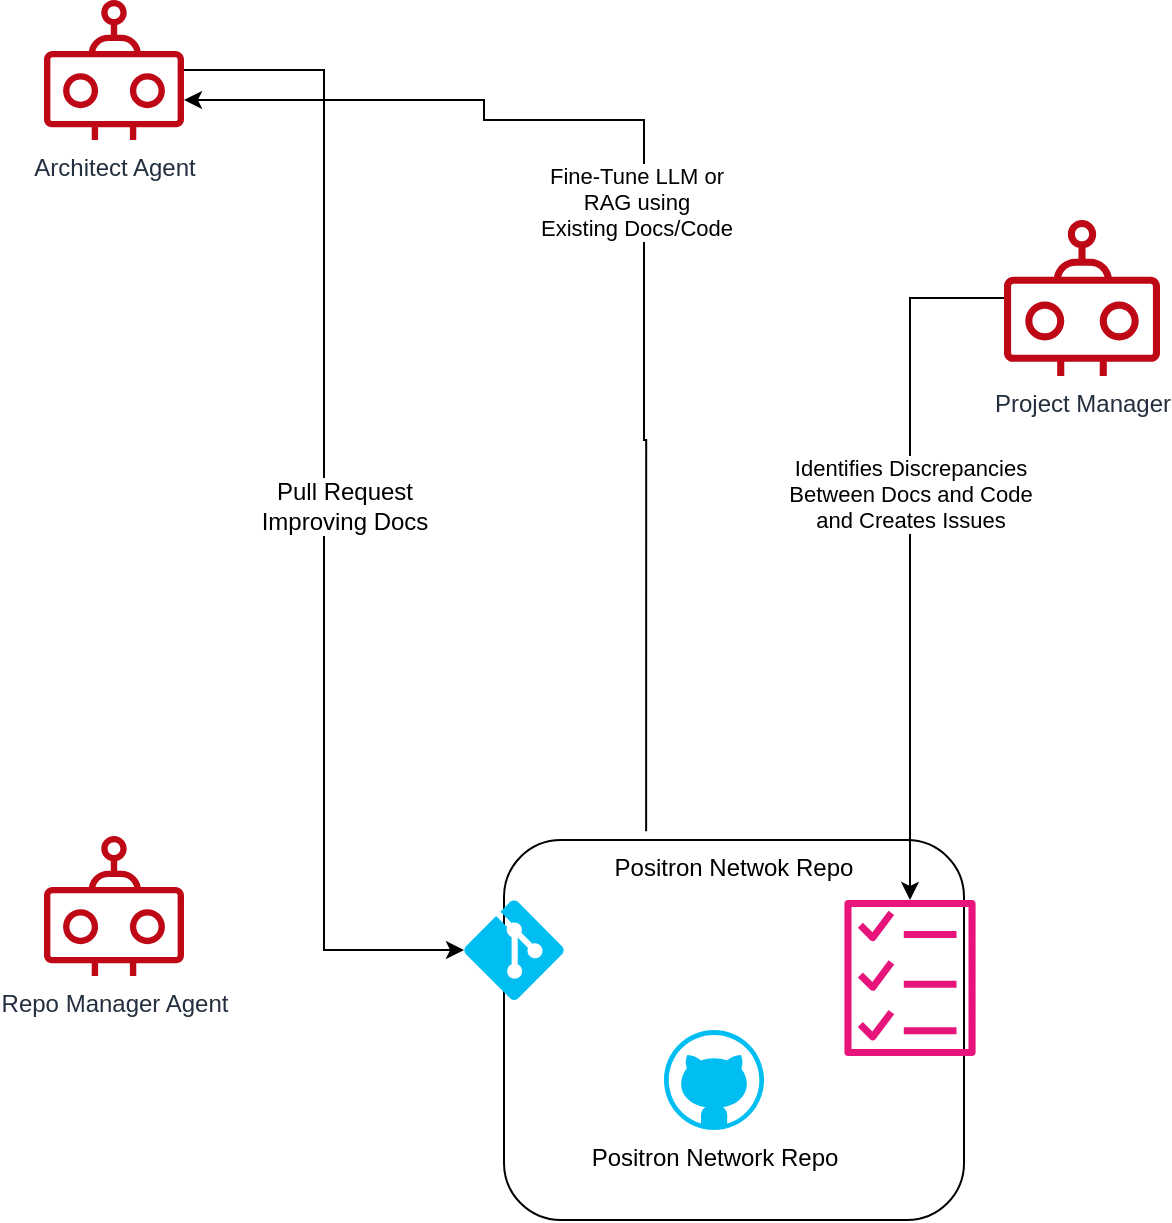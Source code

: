 <mxfile version="22.1.2" type="device">
  <diagram id="fwKmZzDpUcPgBW0NIkbe" name="Page-1">
    <mxGraphModel dx="964" dy="657" grid="1" gridSize="10" guides="1" tooltips="1" connect="1" arrows="1" fold="1" page="1" pageScale="1" pageWidth="850" pageHeight="1100" math="0" shadow="0">
      <root>
        <mxCell id="0" />
        <mxCell id="1" parent="0" />
        <mxCell id="I9ISP0G6ngIsurMLvayH-22" value="Positron Netwok Repo" style="rounded=1;whiteSpace=wrap;html=1;verticalAlign=top;" vertex="1" parent="1">
          <mxGeometry x="270" y="430" width="230" height="190" as="geometry" />
        </mxCell>
        <mxCell id="2" value="&lt;span style=&quot;background-color: rgb(255, 255, 255);&quot;&gt;Architect Agent&lt;br&gt;&lt;br&gt;&lt;/span&gt;" style="sketch=0;outlineConnect=0;fontColor=#232F3E;gradientColor=none;fillColor=#BF0816;strokeColor=none;dashed=0;verticalLabelPosition=bottom;verticalAlign=top;align=center;html=1;fontSize=12;fontStyle=0;aspect=fixed;pointerEvents=1;shape=mxgraph.aws4.waf_bot;" parent="1" vertex="1">
          <mxGeometry x="40" y="10" width="70" height="70" as="geometry" />
        </mxCell>
        <mxCell id="6" style="edgeStyle=orthogonalEdgeStyle;rounded=0;orthogonalLoop=1;jettySize=auto;html=1;exitX=0.309;exitY=-0.023;exitDx=0;exitDy=0;exitPerimeter=0;" parent="1" source="I9ISP0G6ngIsurMLvayH-22" target="2" edge="1">
          <mxGeometry relative="1" as="geometry">
            <Array as="points">
              <mxPoint x="341" y="230" />
              <mxPoint x="340" y="230" />
              <mxPoint x="340" y="70" />
              <mxPoint x="260" y="70" />
              <mxPoint x="260" y="60" />
            </Array>
          </mxGeometry>
        </mxCell>
        <mxCell id="7" value="Fine-Tune LLM or &lt;br&gt;RAG using&lt;br&gt;Existing Docs/Code" style="edgeLabel;html=1;align=center;verticalAlign=middle;resizable=0;points=[];" parent="6" vertex="1" connectable="0">
          <mxGeometry x="0.009" y="4" relative="1" as="geometry">
            <mxPoint y="-15" as="offset" />
          </mxGeometry>
        </mxCell>
        <mxCell id="3" value="&lt;font color=&quot;#000000&quot;&gt;Positron Network Repo&lt;/font&gt;" style="verticalLabelPosition=bottom;html=1;verticalAlign=top;align=center;strokeColor=none;fillColor=#00BEF2;shape=mxgraph.azure.github_code;pointerEvents=1;labelBackgroundColor=#FFFFFF;" parent="1" vertex="1">
          <mxGeometry x="350" y="525" width="50" height="50" as="geometry" />
        </mxCell>
        <mxCell id="8" value="&lt;span style=&quot;background-color: rgb(255, 255, 255);&quot;&gt;Project Manager&lt;br&gt;&lt;/span&gt;" style="sketch=0;outlineConnect=0;fontColor=#232F3E;gradientColor=none;fillColor=#BF0816;strokeColor=none;dashed=0;verticalLabelPosition=bottom;verticalAlign=top;align=center;html=1;fontSize=12;fontStyle=0;aspect=fixed;pointerEvents=1;shape=mxgraph.aws4.waf_bot;" parent="1" vertex="1">
          <mxGeometry x="520" y="120" width="78" height="78" as="geometry" />
        </mxCell>
        <mxCell id="I9ISP0G6ngIsurMLvayH-8" style="edgeStyle=orthogonalEdgeStyle;rounded=0;orthogonalLoop=1;jettySize=auto;html=1;" edge="1" parent="1" source="8" target="I9ISP0G6ngIsurMLvayH-11">
          <mxGeometry relative="1" as="geometry" />
        </mxCell>
        <mxCell id="I9ISP0G6ngIsurMLvayH-9" value="Identifies Discrepancies&lt;br&gt;Between Docs and Code&lt;br&gt;and Creates Issues" style="edgeLabel;html=1;align=center;verticalAlign=middle;resizable=0;points=[];" vertex="1" connectable="0" parent="I9ISP0G6ngIsurMLvayH-8">
          <mxGeometry x="-0.179" y="-2" relative="1" as="geometry">
            <mxPoint x="2" y="2" as="offset" />
          </mxGeometry>
        </mxCell>
        <mxCell id="I9ISP0G6ngIsurMLvayH-11" value="" style="sketch=0;outlineConnect=0;fontColor=#232F3E;gradientColor=none;fillColor=#E7157B;strokeColor=none;dashed=0;verticalLabelPosition=bottom;verticalAlign=top;align=center;html=1;fontSize=12;fontStyle=0;aspect=fixed;pointerEvents=1;shape=mxgraph.aws4.checklist;" vertex="1" parent="1">
          <mxGeometry x="440" y="460" width="66" height="78" as="geometry" />
        </mxCell>
        <mxCell id="I9ISP0G6ngIsurMLvayH-12" value="" style="edgeStyle=orthogonalEdgeStyle;rounded=0;orthogonalLoop=1;jettySize=auto;html=1;entryX=0;entryY=0.5;entryDx=0;entryDy=0;entryPerimeter=0;" edge="1" parent="1" source="2" target="I9ISP0G6ngIsurMLvayH-14">
          <mxGeometry relative="1" as="geometry">
            <Array as="points" />
            <mxPoint x="90" y="80" as="sourcePoint" />
            <mxPoint x="326" y="205" as="targetPoint" />
          </mxGeometry>
        </mxCell>
        <mxCell id="I9ISP0G6ngIsurMLvayH-14" value="" style="verticalLabelPosition=bottom;html=1;verticalAlign=top;align=center;strokeColor=none;fillColor=#00BEF2;shape=mxgraph.azure.git_repository;" vertex="1" parent="1">
          <mxGeometry x="250" y="460" width="50" height="50" as="geometry" />
        </mxCell>
        <mxCell id="I9ISP0G6ngIsurMLvayH-16" value="Pull Request&lt;br&gt;Improving Docs" style="text;html=1;align=center;verticalAlign=middle;resizable=0;points=[];autosize=1;strokeColor=none;fillColor=none;labelBackgroundColor=default;labelBorderColor=none;" vertex="1" parent="1">
          <mxGeometry x="135" y="243" width="110" height="40" as="geometry" />
        </mxCell>
        <mxCell id="I9ISP0G6ngIsurMLvayH-19" value="&lt;span style=&quot;background-color: rgb(255, 255, 255);&quot;&gt;Repo Manager Agent&lt;br&gt;&lt;/span&gt;" style="sketch=0;outlineConnect=0;fontColor=#232F3E;gradientColor=none;fillColor=#BF0816;strokeColor=none;dashed=0;verticalLabelPosition=bottom;verticalAlign=top;align=center;html=1;fontSize=12;fontStyle=0;aspect=fixed;pointerEvents=1;shape=mxgraph.aws4.waf_bot;" vertex="1" parent="1">
          <mxGeometry x="40" y="428" width="70" height="70" as="geometry" />
        </mxCell>
      </root>
    </mxGraphModel>
  </diagram>
</mxfile>
